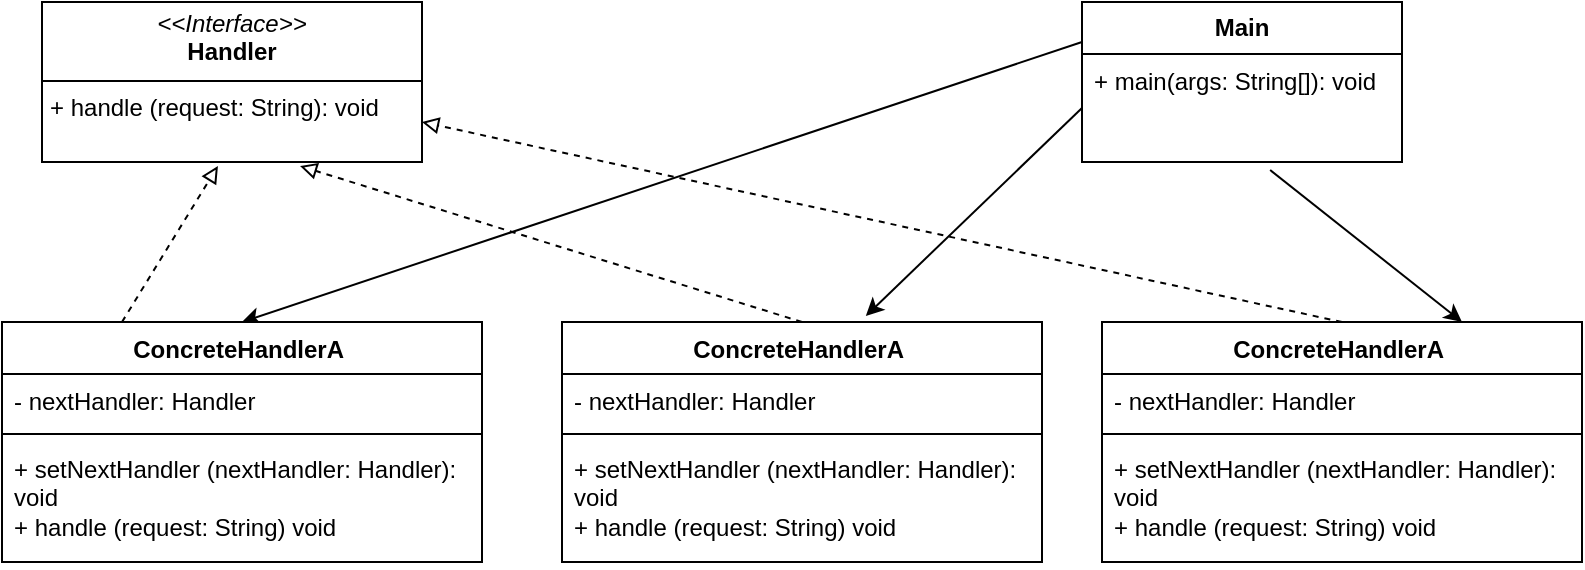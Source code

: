 <mxfile version="24.7.6">
  <diagram name="Сторінка-1" id="9gxDm3O3QsJbDk-QXLmw">
    <mxGraphModel dx="880" dy="468" grid="1" gridSize="10" guides="1" tooltips="1" connect="1" arrows="1" fold="1" page="1" pageScale="1" pageWidth="827" pageHeight="1169" math="0" shadow="0">
      <root>
        <mxCell id="0" />
        <mxCell id="1" parent="0" />
        <mxCell id="-yid8jaHA1f2ds26Bd-_-1" value="&lt;p style=&quot;margin:0px;margin-top:4px;text-align:center;&quot;&gt;&lt;i&gt;&amp;lt;&amp;lt;Interface&amp;gt;&amp;gt;&lt;/i&gt;&lt;br&gt;&lt;b&gt;Handler&lt;/b&gt;&lt;/p&gt;&lt;hr size=&quot;1&quot; style=&quot;border-style:solid;&quot;&gt;&lt;p style=&quot;margin:0px;margin-left:4px;&quot;&gt;&lt;/p&gt;&lt;p style=&quot;margin:0px;margin-left:4px;&quot;&gt;+ handle (request: String): void&lt;/p&gt;" style="verticalAlign=top;align=left;overflow=fill;html=1;whiteSpace=wrap;" vertex="1" parent="1">
          <mxGeometry x="40" y="40" width="190" height="80" as="geometry" />
        </mxCell>
        <mxCell id="-yid8jaHA1f2ds26Bd-_-28" style="edgeStyle=none;rounded=0;orthogonalLoop=1;jettySize=auto;html=1;exitX=0;exitY=0.25;exitDx=0;exitDy=0;entryX=0.5;entryY=0;entryDx=0;entryDy=0;" edge="1" parent="1" source="-yid8jaHA1f2ds26Bd-_-6" target="-yid8jaHA1f2ds26Bd-_-10">
          <mxGeometry relative="1" as="geometry" />
        </mxCell>
        <mxCell id="-yid8jaHA1f2ds26Bd-_-6" value="&lt;b&gt;Main&lt;/b&gt;" style="swimlane;fontStyle=0;childLayout=stackLayout;horizontal=1;startSize=26;fillColor=none;horizontalStack=0;resizeParent=1;resizeParentMax=0;resizeLast=0;collapsible=1;marginBottom=0;whiteSpace=wrap;html=1;" vertex="1" parent="1">
          <mxGeometry x="560" y="40" width="160" height="80" as="geometry" />
        </mxCell>
        <mxCell id="-yid8jaHA1f2ds26Bd-_-7" value="+ main(args: String[]): void" style="text;strokeColor=none;fillColor=none;align=left;verticalAlign=top;spacingLeft=4;spacingRight=4;overflow=hidden;rotatable=0;points=[[0,0.5],[1,0.5]];portConstraint=eastwest;whiteSpace=wrap;html=1;" vertex="1" parent="-yid8jaHA1f2ds26Bd-_-6">
          <mxGeometry y="26" width="160" height="54" as="geometry" />
        </mxCell>
        <mxCell id="-yid8jaHA1f2ds26Bd-_-10" value="ConcreteHandlerA&amp;nbsp;" style="swimlane;fontStyle=1;align=center;verticalAlign=top;childLayout=stackLayout;horizontal=1;startSize=26;horizontalStack=0;resizeParent=1;resizeParentMax=0;resizeLast=0;collapsible=1;marginBottom=0;whiteSpace=wrap;html=1;" vertex="1" parent="1">
          <mxGeometry x="20" y="200" width="240" height="120" as="geometry" />
        </mxCell>
        <mxCell id="-yid8jaHA1f2ds26Bd-_-11" value="- nextHandler: Handler" style="text;strokeColor=none;fillColor=none;align=left;verticalAlign=top;spacingLeft=4;spacingRight=4;overflow=hidden;rotatable=0;points=[[0,0.5],[1,0.5]];portConstraint=eastwest;whiteSpace=wrap;html=1;" vertex="1" parent="-yid8jaHA1f2ds26Bd-_-10">
          <mxGeometry y="26" width="240" height="26" as="geometry" />
        </mxCell>
        <mxCell id="-yid8jaHA1f2ds26Bd-_-12" value="" style="line;strokeWidth=1;fillColor=none;align=left;verticalAlign=middle;spacingTop=-1;spacingLeft=3;spacingRight=3;rotatable=0;labelPosition=right;points=[];portConstraint=eastwest;strokeColor=inherit;" vertex="1" parent="-yid8jaHA1f2ds26Bd-_-10">
          <mxGeometry y="52" width="240" height="8" as="geometry" />
        </mxCell>
        <mxCell id="-yid8jaHA1f2ds26Bd-_-13" value="+ setNextHandler (nextHandler: Handler): void&lt;div&gt;+ handle (request: String) void&lt;/div&gt;" style="text;strokeColor=none;fillColor=none;align=left;verticalAlign=top;spacingLeft=4;spacingRight=4;overflow=hidden;rotatable=0;points=[[0,0.5],[1,0.5]];portConstraint=eastwest;whiteSpace=wrap;html=1;" vertex="1" parent="-yid8jaHA1f2ds26Bd-_-10">
          <mxGeometry y="60" width="240" height="60" as="geometry" />
        </mxCell>
        <mxCell id="-yid8jaHA1f2ds26Bd-_-14" value="ConcreteHandlerA&amp;nbsp;" style="swimlane;fontStyle=1;align=center;verticalAlign=top;childLayout=stackLayout;horizontal=1;startSize=26;horizontalStack=0;resizeParent=1;resizeParentMax=0;resizeLast=0;collapsible=1;marginBottom=0;whiteSpace=wrap;html=1;" vertex="1" parent="1">
          <mxGeometry x="300" y="200" width="240" height="120" as="geometry" />
        </mxCell>
        <mxCell id="-yid8jaHA1f2ds26Bd-_-15" value="- nextHandler: Handler" style="text;strokeColor=none;fillColor=none;align=left;verticalAlign=top;spacingLeft=4;spacingRight=4;overflow=hidden;rotatable=0;points=[[0,0.5],[1,0.5]];portConstraint=eastwest;whiteSpace=wrap;html=1;" vertex="1" parent="-yid8jaHA1f2ds26Bd-_-14">
          <mxGeometry y="26" width="240" height="26" as="geometry" />
        </mxCell>
        <mxCell id="-yid8jaHA1f2ds26Bd-_-16" value="" style="line;strokeWidth=1;fillColor=none;align=left;verticalAlign=middle;spacingTop=-1;spacingLeft=3;spacingRight=3;rotatable=0;labelPosition=right;points=[];portConstraint=eastwest;strokeColor=inherit;" vertex="1" parent="-yid8jaHA1f2ds26Bd-_-14">
          <mxGeometry y="52" width="240" height="8" as="geometry" />
        </mxCell>
        <mxCell id="-yid8jaHA1f2ds26Bd-_-17" value="+ setNextHandler (nextHandler: Handler): void&lt;div&gt;+ handle (request: String) void&lt;/div&gt;" style="text;strokeColor=none;fillColor=none;align=left;verticalAlign=top;spacingLeft=4;spacingRight=4;overflow=hidden;rotatable=0;points=[[0,0.5],[1,0.5]];portConstraint=eastwest;whiteSpace=wrap;html=1;" vertex="1" parent="-yid8jaHA1f2ds26Bd-_-14">
          <mxGeometry y="60" width="240" height="60" as="geometry" />
        </mxCell>
        <mxCell id="-yid8jaHA1f2ds26Bd-_-26" style="edgeStyle=none;rounded=0;orthogonalLoop=1;jettySize=auto;html=1;exitX=0.5;exitY=0;exitDx=0;exitDy=0;entryX=1;entryY=0.75;entryDx=0;entryDy=0;endArrow=block;endFill=0;dashed=1;" edge="1" parent="1" source="-yid8jaHA1f2ds26Bd-_-18" target="-yid8jaHA1f2ds26Bd-_-1">
          <mxGeometry relative="1" as="geometry" />
        </mxCell>
        <mxCell id="-yid8jaHA1f2ds26Bd-_-18" value="ConcreteHandlerA&amp;nbsp;" style="swimlane;fontStyle=1;align=center;verticalAlign=top;childLayout=stackLayout;horizontal=1;startSize=26;horizontalStack=0;resizeParent=1;resizeParentMax=0;resizeLast=0;collapsible=1;marginBottom=0;whiteSpace=wrap;html=1;" vertex="1" parent="1">
          <mxGeometry x="570" y="200" width="240" height="120" as="geometry" />
        </mxCell>
        <mxCell id="-yid8jaHA1f2ds26Bd-_-19" value="- nextHandler: Handler" style="text;strokeColor=none;fillColor=none;align=left;verticalAlign=top;spacingLeft=4;spacingRight=4;overflow=hidden;rotatable=0;points=[[0,0.5],[1,0.5]];portConstraint=eastwest;whiteSpace=wrap;html=1;" vertex="1" parent="-yid8jaHA1f2ds26Bd-_-18">
          <mxGeometry y="26" width="240" height="26" as="geometry" />
        </mxCell>
        <mxCell id="-yid8jaHA1f2ds26Bd-_-20" value="" style="line;strokeWidth=1;fillColor=none;align=left;verticalAlign=middle;spacingTop=-1;spacingLeft=3;spacingRight=3;rotatable=0;labelPosition=right;points=[];portConstraint=eastwest;strokeColor=inherit;" vertex="1" parent="-yid8jaHA1f2ds26Bd-_-18">
          <mxGeometry y="52" width="240" height="8" as="geometry" />
        </mxCell>
        <mxCell id="-yid8jaHA1f2ds26Bd-_-21" value="+ setNextHandler (nextHandler: Handler): void&lt;div&gt;+ handle (request: String) void&lt;/div&gt;" style="text;strokeColor=none;fillColor=none;align=left;verticalAlign=top;spacingLeft=4;spacingRight=4;overflow=hidden;rotatable=0;points=[[0,0.5],[1,0.5]];portConstraint=eastwest;whiteSpace=wrap;html=1;" vertex="1" parent="-yid8jaHA1f2ds26Bd-_-18">
          <mxGeometry y="60" width="240" height="60" as="geometry" />
        </mxCell>
        <mxCell id="-yid8jaHA1f2ds26Bd-_-25" style="edgeStyle=none;rounded=0;orthogonalLoop=1;jettySize=auto;html=1;exitX=0.5;exitY=0;exitDx=0;exitDy=0;entryX=0.679;entryY=1.025;entryDx=0;entryDy=0;entryPerimeter=0;endArrow=block;endFill=0;dashed=1;" edge="1" parent="1" source="-yid8jaHA1f2ds26Bd-_-14" target="-yid8jaHA1f2ds26Bd-_-1">
          <mxGeometry relative="1" as="geometry" />
        </mxCell>
        <mxCell id="-yid8jaHA1f2ds26Bd-_-27" style="edgeStyle=none;rounded=0;orthogonalLoop=1;jettySize=auto;html=1;exitX=0.25;exitY=0;exitDx=0;exitDy=0;entryX=0.463;entryY=1.025;entryDx=0;entryDy=0;entryPerimeter=0;dashed=1;endArrow=block;endFill=0;" edge="1" parent="1" source="-yid8jaHA1f2ds26Bd-_-10" target="-yid8jaHA1f2ds26Bd-_-1">
          <mxGeometry relative="1" as="geometry" />
        </mxCell>
        <mxCell id="-yid8jaHA1f2ds26Bd-_-29" style="edgeStyle=none;rounded=0;orthogonalLoop=1;jettySize=auto;html=1;exitX=0;exitY=0.5;exitDx=0;exitDy=0;entryX=0.633;entryY=-0.025;entryDx=0;entryDy=0;entryPerimeter=0;" edge="1" parent="1" source="-yid8jaHA1f2ds26Bd-_-7" target="-yid8jaHA1f2ds26Bd-_-14">
          <mxGeometry relative="1" as="geometry" />
        </mxCell>
        <mxCell id="-yid8jaHA1f2ds26Bd-_-30" style="edgeStyle=none;rounded=0;orthogonalLoop=1;jettySize=auto;html=1;exitX=0.75;exitY=0;exitDx=0;exitDy=0;entryX=0.588;entryY=1.074;entryDx=0;entryDy=0;entryPerimeter=0;startArrow=classic;startFill=1;endArrow=none;endFill=0;" edge="1" parent="1" source="-yid8jaHA1f2ds26Bd-_-18" target="-yid8jaHA1f2ds26Bd-_-7">
          <mxGeometry relative="1" as="geometry" />
        </mxCell>
      </root>
    </mxGraphModel>
  </diagram>
</mxfile>

